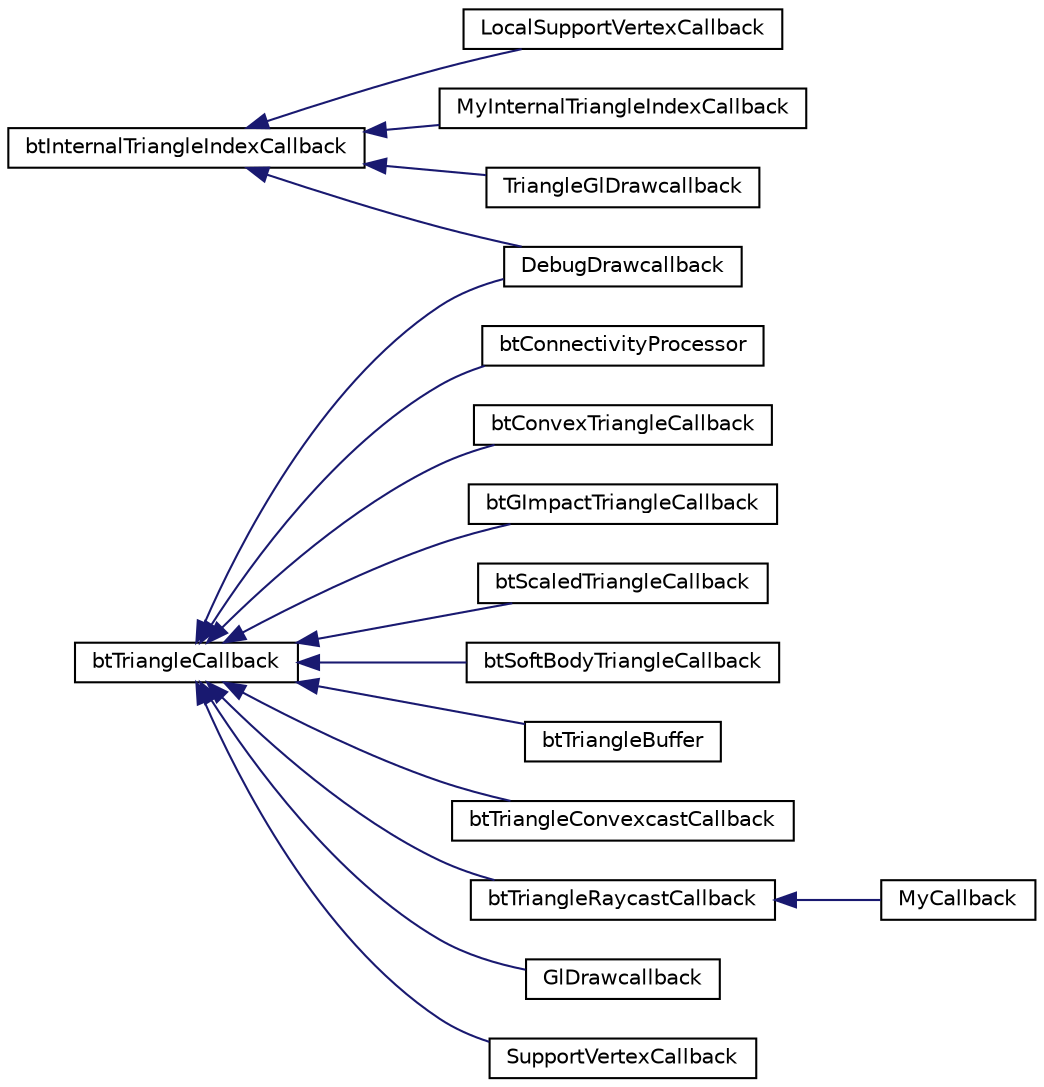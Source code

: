 digraph "Graphical Class Hierarchy"
{
  edge [fontname="Helvetica",fontsize="10",labelfontname="Helvetica",labelfontsize="10"];
  node [fontname="Helvetica",fontsize="10",shape=record];
  rankdir="LR";
  Node1 [label="btInternalTriangleIndexCallback",height=0.2,width=0.4,color="black", fillcolor="white", style="filled",URL="$classbt_internal_triangle_index_callback.html"];
  Node1 -> Node2 [dir="back",color="midnightblue",fontsize="10",style="solid",fontname="Helvetica"];
  Node2 [label="DebugDrawcallback",height=0.2,width=0.4,color="black", fillcolor="white", style="filled",URL="$class_debug_drawcallback.html"];
  Node1 -> Node3 [dir="back",color="midnightblue",fontsize="10",style="solid",fontname="Helvetica"];
  Node3 [label="LocalSupportVertexCallback",height=0.2,width=0.4,color="black", fillcolor="white", style="filled",URL="$class_local_support_vertex_callback.html"];
  Node1 -> Node4 [dir="back",color="midnightblue",fontsize="10",style="solid",fontname="Helvetica"];
  Node4 [label="MyInternalTriangleIndexCallback",height=0.2,width=0.4,color="black", fillcolor="white", style="filled",URL="$struct_my_internal_triangle_index_callback.html"];
  Node1 -> Node5 [dir="back",color="midnightblue",fontsize="10",style="solid",fontname="Helvetica"];
  Node5 [label="TriangleGlDrawcallback",height=0.2,width=0.4,color="black", fillcolor="white", style="filled",URL="$class_triangle_gl_drawcallback.html"];
  Node6 [label="btTriangleCallback",height=0.2,width=0.4,color="black", fillcolor="white", style="filled",URL="$classbt_triangle_callback.html"];
  Node6 -> Node7 [dir="back",color="midnightblue",fontsize="10",style="solid",fontname="Helvetica"];
  Node7 [label="btConnectivityProcessor",height=0.2,width=0.4,color="black", fillcolor="white", style="filled",URL="$structbt_connectivity_processor.html"];
  Node6 -> Node8 [dir="back",color="midnightblue",fontsize="10",style="solid",fontname="Helvetica"];
  Node8 [label="btConvexTriangleCallback",height=0.2,width=0.4,color="black", fillcolor="white", style="filled",URL="$classbt_convex_triangle_callback.html",tooltip="For each triangle in the concave mesh that overlaps with the AABB of a convex (m_convexProxy), processTriangle is called. "];
  Node6 -> Node9 [dir="back",color="midnightblue",fontsize="10",style="solid",fontname="Helvetica"];
  Node9 [label="btGImpactTriangleCallback",height=0.2,width=0.4,color="black", fillcolor="white", style="filled",URL="$classbt_g_impact_triangle_callback.html"];
  Node6 -> Node10 [dir="back",color="midnightblue",fontsize="10",style="solid",fontname="Helvetica"];
  Node10 [label="btScaledTriangleCallback",height=0.2,width=0.4,color="black", fillcolor="white", style="filled",URL="$classbt_scaled_triangle_callback.html"];
  Node6 -> Node11 [dir="back",color="midnightblue",fontsize="10",style="solid",fontname="Helvetica"];
  Node11 [label="btSoftBodyTriangleCallback",height=0.2,width=0.4,color="black", fillcolor="white", style="filled",URL="$classbt_soft_body_triangle_callback.html",tooltip="For each triangle in the concave mesh that overlaps with the AABB of a soft body (m_softBody), processTriangle is called. "];
  Node6 -> Node12 [dir="back",color="midnightblue",fontsize="10",style="solid",fontname="Helvetica"];
  Node12 [label="btTriangleBuffer",height=0.2,width=0.4,color="black", fillcolor="white", style="filled",URL="$classbt_triangle_buffer.html"];
  Node6 -> Node13 [dir="back",color="midnightblue",fontsize="10",style="solid",fontname="Helvetica"];
  Node13 [label="btTriangleConvexcastCallback",height=0.2,width=0.4,color="black", fillcolor="white", style="filled",URL="$classbt_triangle_convexcast_callback.html"];
  Node6 -> Node14 [dir="back",color="midnightblue",fontsize="10",style="solid",fontname="Helvetica"];
  Node14 [label="btTriangleRaycastCallback",height=0.2,width=0.4,color="black", fillcolor="white", style="filled",URL="$classbt_triangle_raycast_callback.html"];
  Node14 -> Node15 [dir="back",color="midnightblue",fontsize="10",style="solid",fontname="Helvetica"];
  Node15 [label="MyCallback",height=0.2,width=0.4,color="black", fillcolor="white", style="filled",URL="$struct_my_callback.html"];
  Node6 -> Node2 [dir="back",color="midnightblue",fontsize="10",style="solid",fontname="Helvetica"];
  Node6 -> Node16 [dir="back",color="midnightblue",fontsize="10",style="solid",fontname="Helvetica"];
  Node16 [label="GlDrawcallback",height=0.2,width=0.4,color="black", fillcolor="white", style="filled",URL="$class_gl_drawcallback.html"];
  Node6 -> Node17 [dir="back",color="midnightblue",fontsize="10",style="solid",fontname="Helvetica"];
  Node17 [label="SupportVertexCallback",height=0.2,width=0.4,color="black", fillcolor="white", style="filled",URL="$class_support_vertex_callback.html"];
}
